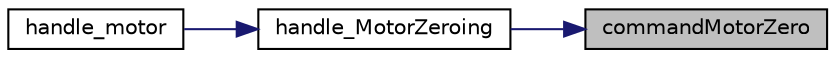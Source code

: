 digraph "commandMotorZero"
{
 // LATEX_PDF_SIZE
  edge [fontname="Helvetica",fontsize="10",labelfontname="Helvetica",labelfontsize="10"];
  node [fontname="Helvetica",fontsize="10",shape=record];
  rankdir="RL";
  Node1 [label="commandMotorZero",height=0.2,width=0.4,color="black", fillcolor="grey75", style="filled", fontcolor="black",tooltip=" "];
  Node1 -> Node2 [dir="back",color="midnightblue",fontsize="10",style="solid",fontname="Helvetica"];
  Node2 [label="handle_MotorZeroing",height=0.2,width=0.4,color="black", fillcolor="white", style="filled",URL="$_motor_8h.html#af88e6c189c91e40a32013bc4e41a445b",tooltip=" "];
  Node2 -> Node3 [dir="back",color="midnightblue",fontsize="10",style="solid",fontname="Helvetica"];
  Node3 [label="handle_motor",height=0.2,width=0.4,color="black", fillcolor="white", style="filled",URL="$_motor_8h.html#a204dbae80aa370f076a301082e06567a",tooltip=" "];
}
